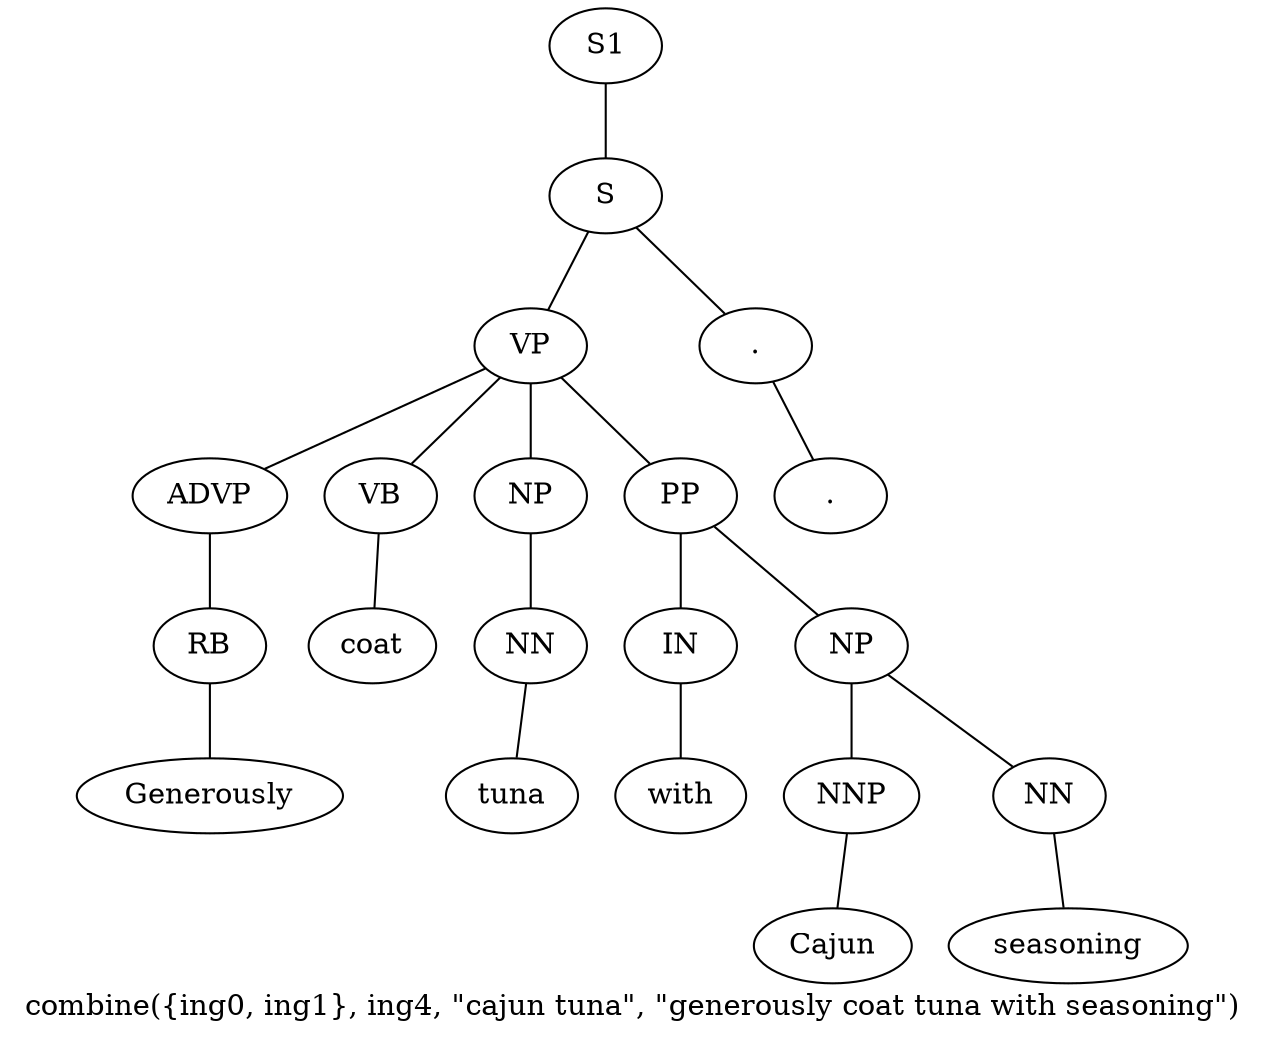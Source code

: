 graph SyntaxGraph {
	label = "combine({ing0, ing1}, ing4, \"cajun tuna\", \"generously coat tuna with seasoning\")";
	Node0 [label="S1"];
	Node1 [label="S"];
	Node2 [label="VP"];
	Node3 [label="ADVP"];
	Node4 [label="RB"];
	Node5 [label="Generously"];
	Node6 [label="VB"];
	Node7 [label="coat"];
	Node8 [label="NP"];
	Node9 [label="NN"];
	Node10 [label="tuna"];
	Node11 [label="PP"];
	Node12 [label="IN"];
	Node13 [label="with"];
	Node14 [label="NP"];
	Node15 [label="NNP"];
	Node16 [label="Cajun"];
	Node17 [label="NN"];
	Node18 [label="seasoning"];
	Node19 [label="."];
	Node20 [label="."];

	Node0 -- Node1;
	Node1 -- Node2;
	Node1 -- Node19;
	Node2 -- Node3;
	Node2 -- Node6;
	Node2 -- Node8;
	Node2 -- Node11;
	Node3 -- Node4;
	Node4 -- Node5;
	Node6 -- Node7;
	Node8 -- Node9;
	Node9 -- Node10;
	Node11 -- Node12;
	Node11 -- Node14;
	Node12 -- Node13;
	Node14 -- Node15;
	Node14 -- Node17;
	Node15 -- Node16;
	Node17 -- Node18;
	Node19 -- Node20;
}